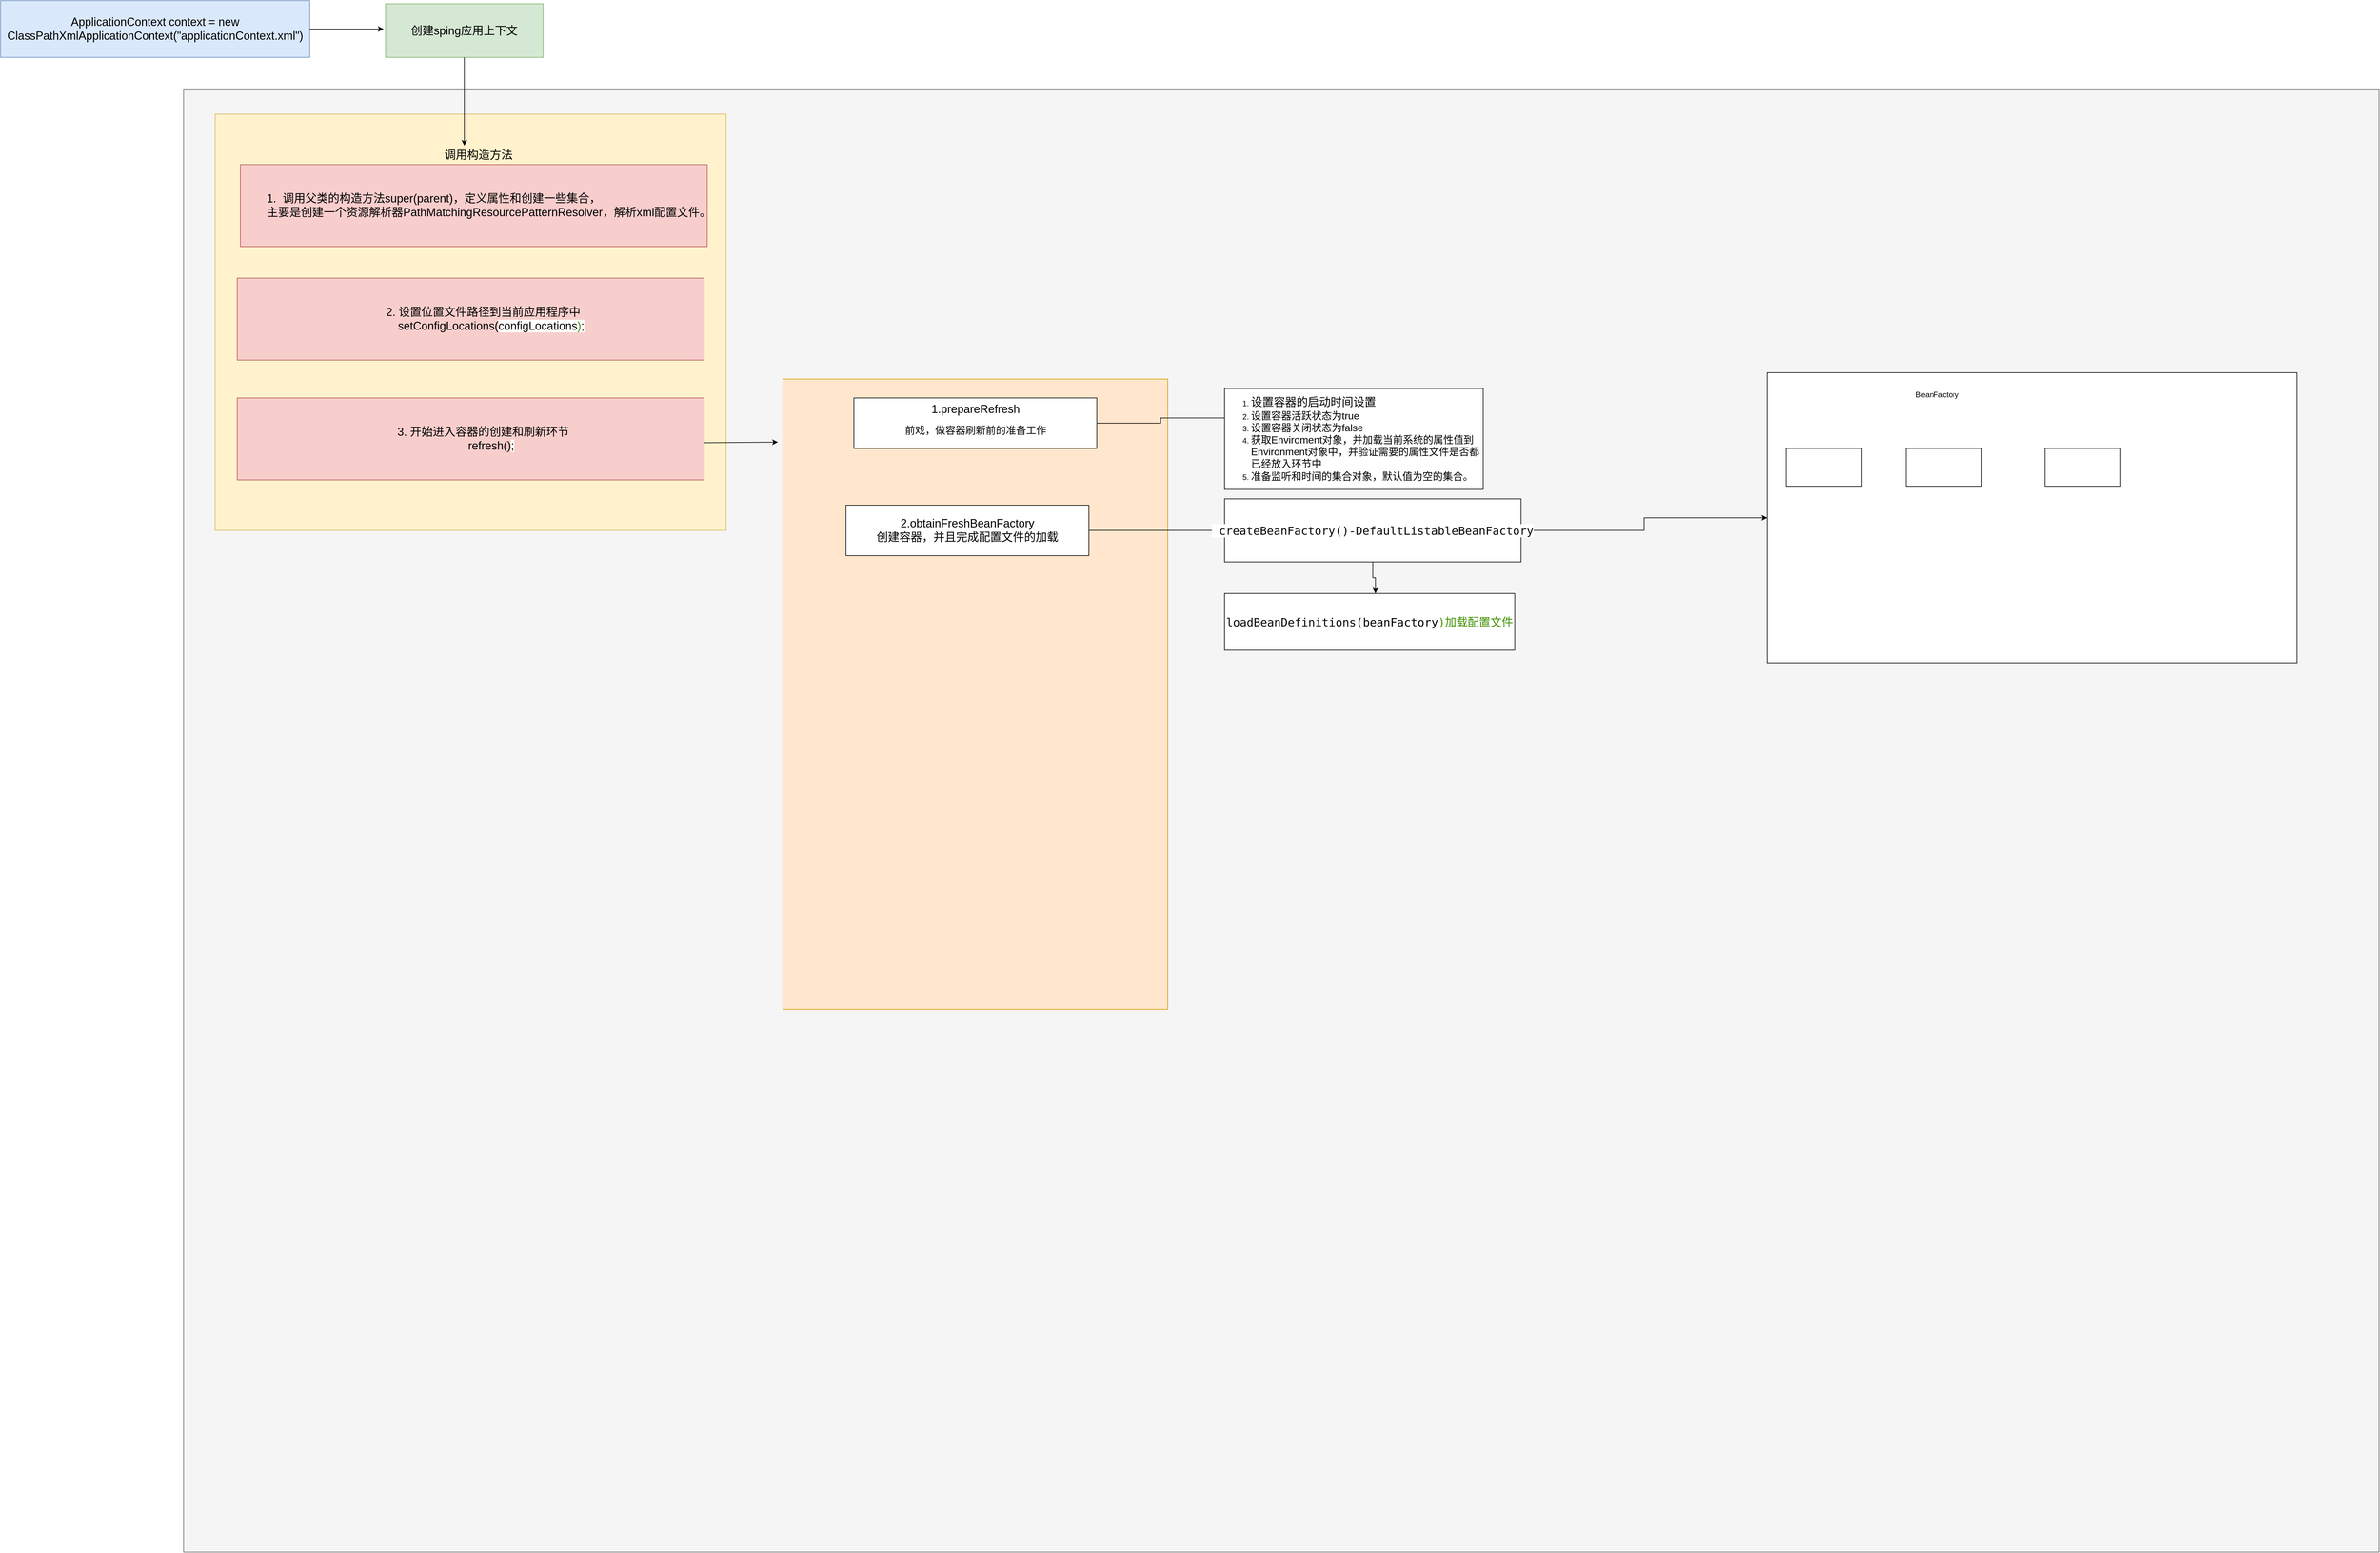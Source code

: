 <mxfile version="21.3.7" type="github">
  <diagram name="第 1 页" id="4fWyXJP6VSfAbYg68hve">
    <mxGraphModel dx="2876" dy="1124" grid="1" gridSize="10" guides="1" tooltips="1" connect="1" arrows="1" fold="1" page="1" pageScale="1" pageWidth="1654" pageHeight="2336" math="0" shadow="0">
      <root>
        <mxCell id="0" />
        <mxCell id="1" parent="0" />
        <mxCell id="AFss-TPShZiB_wvnAR8w-2" value="&lt;font style=&quot;font-size: 18px;&quot;&gt;ApplicationContext context = new ClassPathXmlApplicationContext(&quot;applicationContext.xml&quot;)&lt;/font&gt;" style="rounded=0;whiteSpace=wrap;html=1;align=center;fillColor=#dae8fc;strokeColor=#6c8ebf;" vertex="1" parent="1">
          <mxGeometry x="-130" y="100" width="490" height="90" as="geometry" />
        </mxCell>
        <mxCell id="AFss-TPShZiB_wvnAR8w-4" value="" style="endArrow=classic;html=1;rounded=0;entryX=-0.019;entryY=0.162;entryDx=0;entryDy=0;entryPerimeter=0;" edge="1" parent="1" source="AFss-TPShZiB_wvnAR8w-2">
          <mxGeometry width="50" height="50" relative="1" as="geometry">
            <mxPoint x="360" y="146.01" as="sourcePoint" />
            <mxPoint x="477.004" y="145" as="targetPoint" />
          </mxGeometry>
        </mxCell>
        <mxCell id="AFss-TPShZiB_wvnAR8w-5" value="&lt;font style=&quot;font-size: 18px;&quot;&gt;创建sping应用上下文&lt;/font&gt;" style="rounded=0;whiteSpace=wrap;html=1;fillColor=#d5e8d4;strokeColor=#82b366;" vertex="1" parent="1">
          <mxGeometry x="480" y="105" width="250" height="85" as="geometry" />
        </mxCell>
        <mxCell id="AFss-TPShZiB_wvnAR8w-6" value="" style="rounded=0;whiteSpace=wrap;html=1;fillColor=#f5f5f5;strokeColor=#666666;fontColor=#333333;" vertex="1" parent="1">
          <mxGeometry x="160" y="240" width="3480" height="2320" as="geometry" />
        </mxCell>
        <mxCell id="AFss-TPShZiB_wvnAR8w-8" value="" style="rounded=0;whiteSpace=wrap;html=1;fillColor=#fff2cc;strokeColor=#d6b656;" vertex="1" parent="1">
          <mxGeometry x="210" y="280" width="810" height="660" as="geometry" />
        </mxCell>
        <mxCell id="AFss-TPShZiB_wvnAR8w-10" value="&lt;font style=&quot;font-size: 18px;&quot;&gt;调用构造方法&lt;/font&gt;" style="text;html=1;strokeColor=none;fillColor=none;align=center;verticalAlign=middle;whiteSpace=wrap;rounded=0;" vertex="1" parent="1">
          <mxGeometry x="550" y="330" width="155" height="30" as="geometry" />
        </mxCell>
        <mxCell id="AFss-TPShZiB_wvnAR8w-11" style="edgeStyle=orthogonalEdgeStyle;rounded=0;orthogonalLoop=1;jettySize=auto;html=1;" edge="1" parent="1" source="AFss-TPShZiB_wvnAR8w-5" target="AFss-TPShZiB_wvnAR8w-10">
          <mxGeometry relative="1" as="geometry">
            <Array as="points">
              <mxPoint x="605" y="300" />
              <mxPoint x="605" y="300" />
            </Array>
          </mxGeometry>
        </mxCell>
        <mxCell id="AFss-TPShZiB_wvnAR8w-12" value="&lt;blockquote style=&quot;margin: 0 0 0 40px; border: none; padding: 0px;&quot;&gt;&lt;div style=&quot;&quot;&gt;&lt;pre style=&quot;&quot;&gt;&lt;font style=&quot;font-size: 18px;&quot; face=&quot;Helvetica&quot;&gt;&lt;font style=&quot;&quot;&gt;1.  调用父类的构造方法super(parent)，定义属性和创建一些集合，&lt;br/&gt;主要是创建一个资源解析器&lt;/font&gt;PathMatchingResourcePatternResolver，解析xml配置文件。&lt;/font&gt;&lt;/pre&gt;&lt;/div&gt;&lt;/blockquote&gt;" style="rounded=0;whiteSpace=wrap;html=1;align=left;fillColor=#f8cecc;strokeColor=#b85450;" vertex="1" parent="1">
          <mxGeometry x="250" y="360" width="740" height="130" as="geometry" />
        </mxCell>
        <mxCell id="AFss-TPShZiB_wvnAR8w-13" value="&lt;blockquote style=&quot;margin: 0 0 0 40px; border: none; padding: 0px;&quot;&gt;&lt;div style=&quot;&quot;&gt;&lt;pre style=&quot;&quot;&gt;&lt;font style=&quot;font-size: 18px;&quot; face=&quot;Helvetica&quot;&gt;2. 设置位置文件路径到当前应用程序中&lt;br&gt;     setConfigLocations(&lt;span style=&quot;background-color: rgb(255, 255, 255); color: rgb(8, 8, 8);&quot;&gt;configLocations&lt;/span&gt;&lt;span style=&quot;background-color: rgb(255, 255, 255); color: rgb(63, 145, 1);&quot;&gt;)&lt;/span&gt;&lt;span style=&quot;background-color: rgb(255, 255, 255); color: rgb(8, 8, 8);&quot;&gt;;&lt;/span&gt;&lt;/font&gt;&lt;/pre&gt;&lt;/div&gt;&lt;/blockquote&gt;" style="rounded=0;whiteSpace=wrap;html=1;align=center;fillColor=#f8cecc;strokeColor=#b85450;" vertex="1" parent="1">
          <mxGeometry x="245" y="540" width="740" height="130" as="geometry" />
        </mxCell>
        <mxCell id="AFss-TPShZiB_wvnAR8w-14" value="&lt;blockquote style=&quot;margin: 0 0 0 40px; border: none; padding: 0px;&quot;&gt;&lt;div style=&quot;&quot;&gt;&lt;pre style=&quot;&quot;&gt;&lt;font style=&quot;font-size: 18px;&quot; face=&quot;Helvetica&quot;&gt;&lt;font style=&quot;&quot;&gt;3. 开始进入容器的创建和刷新环节&lt;br&gt;     &lt;/font&gt;refresh()&lt;span style=&quot;background-color: rgb(255, 255, 255); color: rgb(8, 8, 8);&quot;&gt;;&lt;/span&gt;&lt;/font&gt;&lt;/pre&gt;&lt;/div&gt;&lt;/blockquote&gt;" style="rounded=0;whiteSpace=wrap;html=1;align=center;fillColor=#f8cecc;strokeColor=#b85450;" vertex="1" parent="1">
          <mxGeometry x="245" y="730" width="740" height="130" as="geometry" />
        </mxCell>
        <mxCell id="AFss-TPShZiB_wvnAR8w-15" value="" style="endArrow=classic;html=1;rounded=0;entryX=-0.019;entryY=0.162;entryDx=0;entryDy=0;entryPerimeter=0;" edge="1" parent="1">
          <mxGeometry width="50" height="50" relative="1" as="geometry">
            <mxPoint x="985" y="801.01" as="sourcePoint" />
            <mxPoint x="1102" y="800.01" as="targetPoint" />
          </mxGeometry>
        </mxCell>
        <mxCell id="AFss-TPShZiB_wvnAR8w-16" value="" style="rounded=0;whiteSpace=wrap;html=1;fillColor=#ffe6cc;strokeColor=#d79b00;" vertex="1" parent="1">
          <mxGeometry x="1110" y="700" width="610" height="1000" as="geometry" />
        </mxCell>
        <mxCell id="AFss-TPShZiB_wvnAR8w-21" style="edgeStyle=orthogonalEdgeStyle;rounded=0;orthogonalLoop=1;jettySize=auto;html=1;exitX=1;exitY=0.5;exitDx=0;exitDy=0;entryX=0.026;entryY=0.292;entryDx=0;entryDy=0;entryPerimeter=0;" edge="1" parent="1" source="AFss-TPShZiB_wvnAR8w-17" target="AFss-TPShZiB_wvnAR8w-19">
          <mxGeometry relative="1" as="geometry" />
        </mxCell>
        <mxCell id="AFss-TPShZiB_wvnAR8w-17" value="&lt;font style=&quot;font-size: 18px;&quot;&gt;1.prepareRefresh&lt;br&gt;&lt;/font&gt;&lt;div style=&quot;background-color: rgb(255, 255, 255); color: rgb(8, 8, 8);&quot;&gt;&lt;pre style=&quot;&quot;&gt;&lt;font size=&quot;3&quot; style=&quot;&quot; face=&quot;Helvetica&quot;&gt;前戏，做容器刷新前的准备工作&lt;/font&gt;&lt;/pre&gt;&lt;/div&gt;" style="rounded=0;whiteSpace=wrap;html=1;" vertex="1" parent="1">
          <mxGeometry x="1222.5" y="730" width="385" height="80" as="geometry" />
        </mxCell>
        <mxCell id="AFss-TPShZiB_wvnAR8w-19" value="&lt;ol&gt;&lt;li&gt;&lt;font style=&quot;font-size: 18px;&quot;&gt;设置容器的启动时间设置&lt;/font&gt;&lt;/li&gt;&lt;li style=&quot;&quot;&gt;&lt;font size=&quot;3&quot;&gt;设置容器活跃状态为true&lt;/font&gt;&lt;/li&gt;&lt;li style=&quot;&quot;&gt;&lt;font size=&quot;3&quot;&gt;设置容器关闭状态为false&lt;/font&gt;&lt;/li&gt;&lt;li style=&quot;&quot;&gt;&lt;font size=&quot;3&quot;&gt;获取Enviroment对象，并加载当前系统的属性值到Environment对象中，并验证需要的属性文件是否都已经放入环节中&lt;/font&gt;&lt;/li&gt;&lt;li style=&quot;&quot;&gt;&lt;font size=&quot;3&quot;&gt;准备监听和时间的集合对象，默认值为空的集合。&lt;/font&gt;&lt;/li&gt;&lt;/ol&gt;" style="rounded=0;whiteSpace=wrap;html=1;align=left;" vertex="1" parent="1">
          <mxGeometry x="1810" y="715" width="410" height="160" as="geometry" />
        </mxCell>
        <mxCell id="AFss-TPShZiB_wvnAR8w-27" style="edgeStyle=orthogonalEdgeStyle;rounded=0;orthogonalLoop=1;jettySize=auto;html=1;" edge="1" parent="1" source="AFss-TPShZiB_wvnAR8w-22" target="AFss-TPShZiB_wvnAR8w-24">
          <mxGeometry relative="1" as="geometry" />
        </mxCell>
        <mxCell id="AFss-TPShZiB_wvnAR8w-22" value="&lt;font style=&quot;font-size: 18px;&quot;&gt;&lt;font style=&quot;&quot;&gt;2.&lt;/font&gt;obtainFreshBeanFactory&lt;br&gt;创建容器，并且完成配置文件的加载&lt;/font&gt;" style="rounded=0;whiteSpace=wrap;html=1;" vertex="1" parent="1">
          <mxGeometry x="1210" y="900" width="385" height="80" as="geometry" />
        </mxCell>
        <mxCell id="AFss-TPShZiB_wvnAR8w-29" style="edgeStyle=orthogonalEdgeStyle;rounded=0;orthogonalLoop=1;jettySize=auto;html=1;entryX=0.52;entryY=0;entryDx=0;entryDy=0;entryPerimeter=0;" edge="1" parent="1" source="AFss-TPShZiB_wvnAR8w-24" target="AFss-TPShZiB_wvnAR8w-28">
          <mxGeometry relative="1" as="geometry" />
        </mxCell>
        <mxCell id="AFss-TPShZiB_wvnAR8w-36" style="edgeStyle=orthogonalEdgeStyle;rounded=0;orthogonalLoop=1;jettySize=auto;html=1;" edge="1" parent="1" source="AFss-TPShZiB_wvnAR8w-24" target="AFss-TPShZiB_wvnAR8w-30">
          <mxGeometry relative="1" as="geometry" />
        </mxCell>
        <mxCell id="AFss-TPShZiB_wvnAR8w-24" value="&lt;div style=&quot;background-color:#ffffff;color:#080808;font-family:&#39;JetBrains Mono&#39;,monospace;font-size:13.5pt;&quot;&gt;&lt;pre&gt; createBeanFactory()-DefaultListableBeanFactory&lt;/pre&gt;&lt;/div&gt;" style="rounded=0;whiteSpace=wrap;html=1;" vertex="1" parent="1">
          <mxGeometry x="1810" y="890" width="470" height="100" as="geometry" />
        </mxCell>
        <mxCell id="AFss-TPShZiB_wvnAR8w-28" value="&lt;div style=&quot;background-color:#ffffff;color:#080808;font-family:&#39;JetBrains Mono&#39;,monospace;font-size:13.5pt;&quot;&gt;&lt;pre&gt;loadBeanDefinitions(&lt;span style=&quot;color:#000000;&quot;&gt;beanFactory&lt;/span&gt;&lt;span style=&quot;color:#3f9101;&quot;&gt;)加载配置文件&lt;/span&gt;&lt;/pre&gt;&lt;/div&gt;" style="rounded=0;whiteSpace=wrap;html=1;" vertex="1" parent="1">
          <mxGeometry x="1810" y="1040" width="460" height="90" as="geometry" />
        </mxCell>
        <mxCell id="AFss-TPShZiB_wvnAR8w-30" value="" style="rounded=0;whiteSpace=wrap;html=1;" vertex="1" parent="1">
          <mxGeometry x="2670" y="690" width="840" height="460" as="geometry" />
        </mxCell>
        <mxCell id="AFss-TPShZiB_wvnAR8w-31" value="BeanFactory&lt;br&gt;" style="text;html=1;strokeColor=none;fillColor=none;align=center;verticalAlign=middle;whiteSpace=wrap;rounded=0;" vertex="1" parent="1">
          <mxGeometry x="2910" y="710" width="60" height="30" as="geometry" />
        </mxCell>
        <mxCell id="AFss-TPShZiB_wvnAR8w-32" value="" style="rounded=0;whiteSpace=wrap;html=1;" vertex="1" parent="1">
          <mxGeometry x="2700" y="810" width="120" height="60" as="geometry" />
        </mxCell>
        <mxCell id="AFss-TPShZiB_wvnAR8w-33" value="" style="rounded=0;whiteSpace=wrap;html=1;" vertex="1" parent="1">
          <mxGeometry x="2890" y="810" width="120" height="60" as="geometry" />
        </mxCell>
        <mxCell id="AFss-TPShZiB_wvnAR8w-34" value="" style="rounded=0;whiteSpace=wrap;html=1;" vertex="1" parent="1">
          <mxGeometry x="3110" y="810" width="120" height="60" as="geometry" />
        </mxCell>
      </root>
    </mxGraphModel>
  </diagram>
</mxfile>
